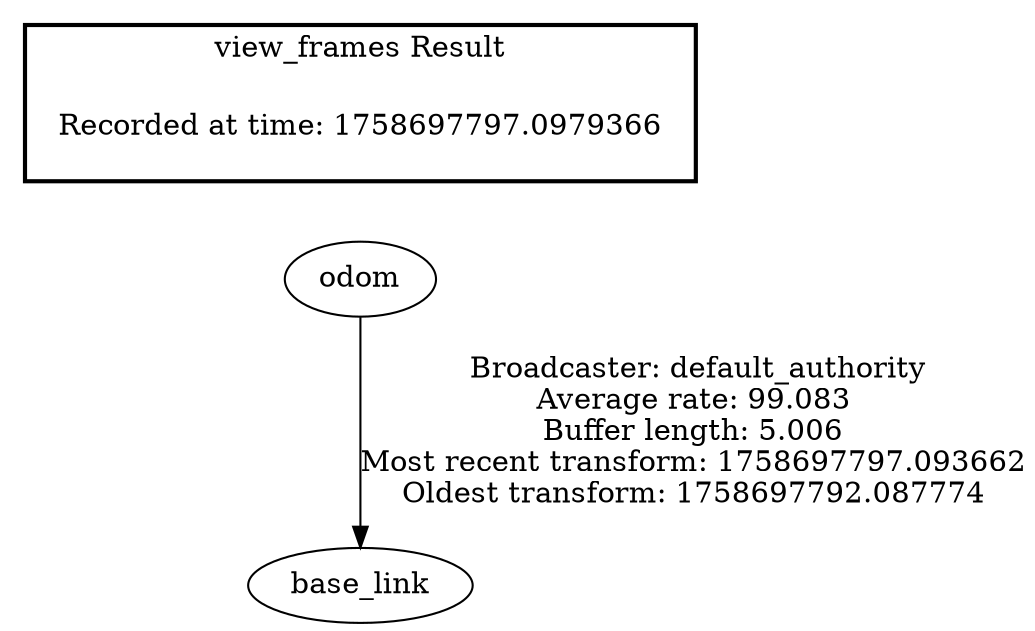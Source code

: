 digraph G {
"odom" -> "base_link"[label=" Broadcaster: default_authority\nAverage rate: 99.083\nBuffer length: 5.006\nMost recent transform: 1758697797.093662\nOldest transform: 1758697792.087774\n"];
edge [style=invis];
 subgraph cluster_legend { style=bold; color=black; label ="view_frames Result";
"Recorded at time: 1758697797.0979366"[ shape=plaintext ] ;
}->"odom";
}